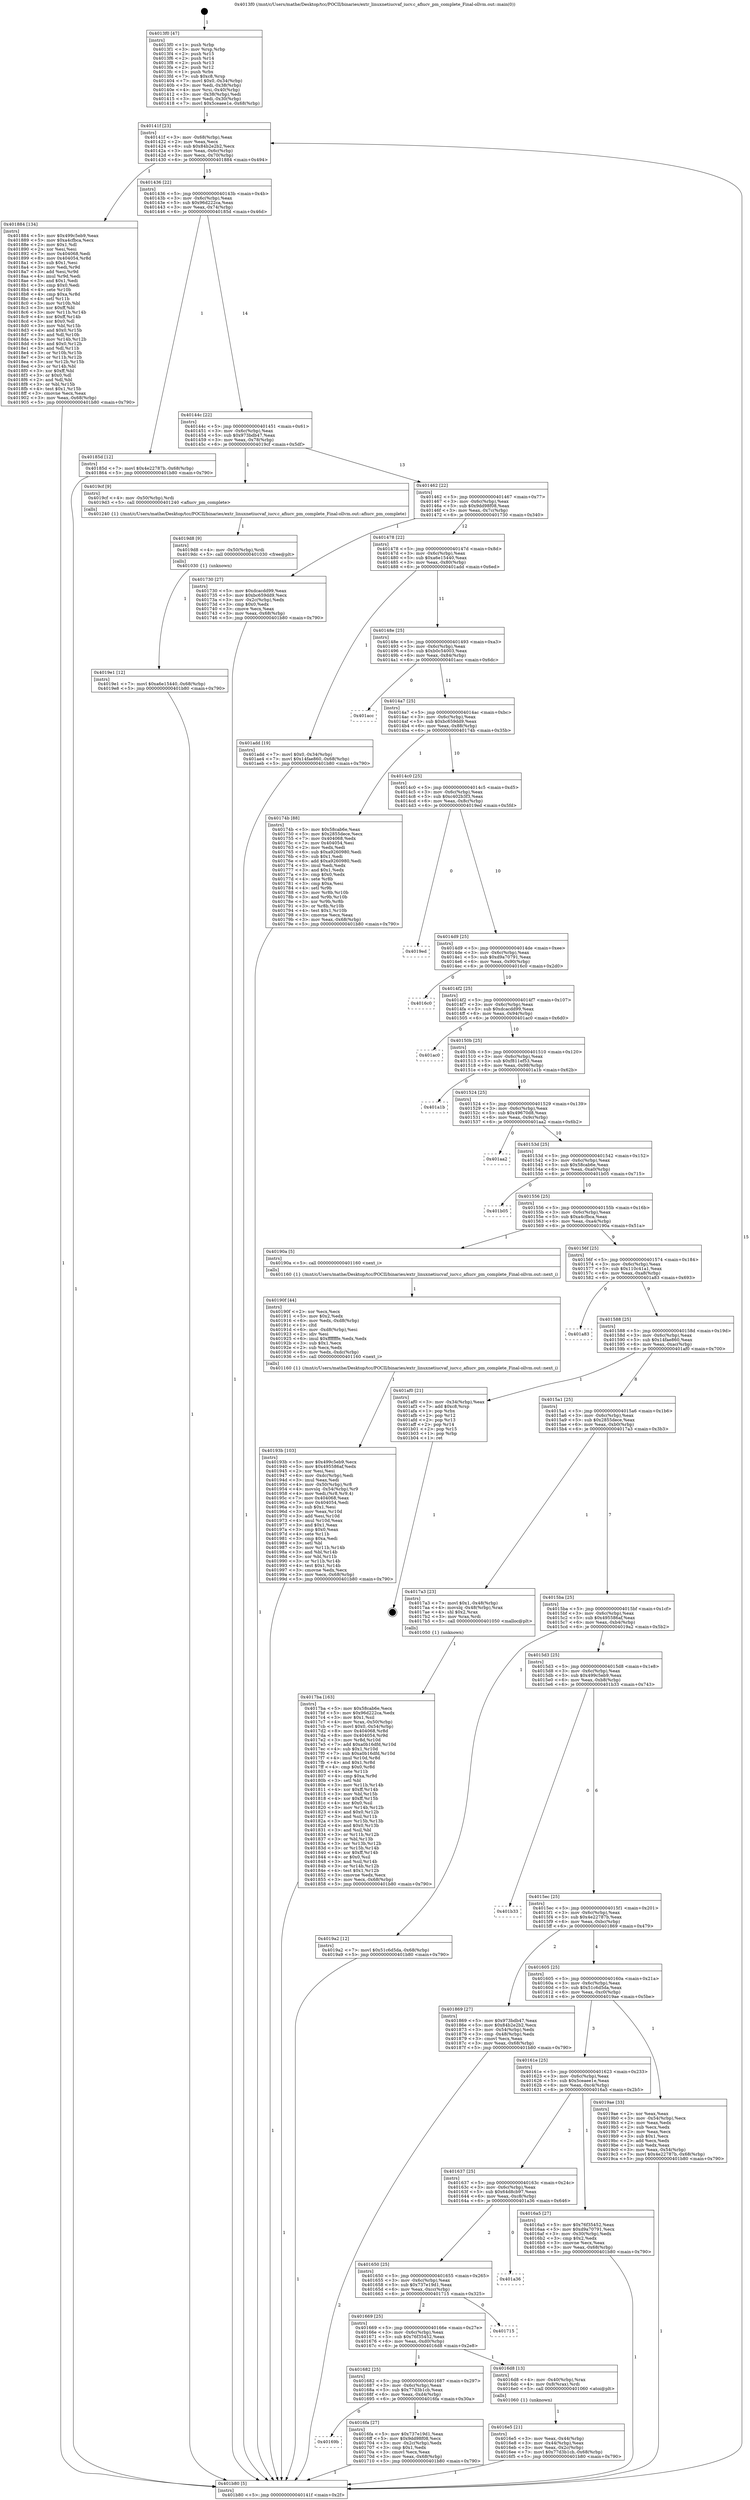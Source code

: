 digraph "0x4013f0" {
  label = "0x4013f0 (/mnt/c/Users/mathe/Desktop/tcc/POCII/binaries/extr_linuxnetiucvaf_iucv.c_afiucv_pm_complete_Final-ollvm.out::main(0))"
  labelloc = "t"
  node[shape=record]

  Entry [label="",width=0.3,height=0.3,shape=circle,fillcolor=black,style=filled]
  "0x40141f" [label="{
     0x40141f [23]\l
     | [instrs]\l
     &nbsp;&nbsp;0x40141f \<+3\>: mov -0x68(%rbp),%eax\l
     &nbsp;&nbsp;0x401422 \<+2\>: mov %eax,%ecx\l
     &nbsp;&nbsp;0x401424 \<+6\>: sub $0x84b2e2b2,%ecx\l
     &nbsp;&nbsp;0x40142a \<+3\>: mov %eax,-0x6c(%rbp)\l
     &nbsp;&nbsp;0x40142d \<+3\>: mov %ecx,-0x70(%rbp)\l
     &nbsp;&nbsp;0x401430 \<+6\>: je 0000000000401884 \<main+0x494\>\l
  }"]
  "0x401884" [label="{
     0x401884 [134]\l
     | [instrs]\l
     &nbsp;&nbsp;0x401884 \<+5\>: mov $0x499c5eb9,%eax\l
     &nbsp;&nbsp;0x401889 \<+5\>: mov $0xa4cfbca,%ecx\l
     &nbsp;&nbsp;0x40188e \<+2\>: mov $0x1,%dl\l
     &nbsp;&nbsp;0x401890 \<+2\>: xor %esi,%esi\l
     &nbsp;&nbsp;0x401892 \<+7\>: mov 0x404068,%edi\l
     &nbsp;&nbsp;0x401899 \<+8\>: mov 0x404054,%r8d\l
     &nbsp;&nbsp;0x4018a1 \<+3\>: sub $0x1,%esi\l
     &nbsp;&nbsp;0x4018a4 \<+3\>: mov %edi,%r9d\l
     &nbsp;&nbsp;0x4018a7 \<+3\>: add %esi,%r9d\l
     &nbsp;&nbsp;0x4018aa \<+4\>: imul %r9d,%edi\l
     &nbsp;&nbsp;0x4018ae \<+3\>: and $0x1,%edi\l
     &nbsp;&nbsp;0x4018b1 \<+3\>: cmp $0x0,%edi\l
     &nbsp;&nbsp;0x4018b4 \<+4\>: sete %r10b\l
     &nbsp;&nbsp;0x4018b8 \<+4\>: cmp $0xa,%r8d\l
     &nbsp;&nbsp;0x4018bc \<+4\>: setl %r11b\l
     &nbsp;&nbsp;0x4018c0 \<+3\>: mov %r10b,%bl\l
     &nbsp;&nbsp;0x4018c3 \<+3\>: xor $0xff,%bl\l
     &nbsp;&nbsp;0x4018c6 \<+3\>: mov %r11b,%r14b\l
     &nbsp;&nbsp;0x4018c9 \<+4\>: xor $0xff,%r14b\l
     &nbsp;&nbsp;0x4018cd \<+3\>: xor $0x0,%dl\l
     &nbsp;&nbsp;0x4018d0 \<+3\>: mov %bl,%r15b\l
     &nbsp;&nbsp;0x4018d3 \<+4\>: and $0x0,%r15b\l
     &nbsp;&nbsp;0x4018d7 \<+3\>: and %dl,%r10b\l
     &nbsp;&nbsp;0x4018da \<+3\>: mov %r14b,%r12b\l
     &nbsp;&nbsp;0x4018dd \<+4\>: and $0x0,%r12b\l
     &nbsp;&nbsp;0x4018e1 \<+3\>: and %dl,%r11b\l
     &nbsp;&nbsp;0x4018e4 \<+3\>: or %r10b,%r15b\l
     &nbsp;&nbsp;0x4018e7 \<+3\>: or %r11b,%r12b\l
     &nbsp;&nbsp;0x4018ea \<+3\>: xor %r12b,%r15b\l
     &nbsp;&nbsp;0x4018ed \<+3\>: or %r14b,%bl\l
     &nbsp;&nbsp;0x4018f0 \<+3\>: xor $0xff,%bl\l
     &nbsp;&nbsp;0x4018f3 \<+3\>: or $0x0,%dl\l
     &nbsp;&nbsp;0x4018f6 \<+2\>: and %dl,%bl\l
     &nbsp;&nbsp;0x4018f8 \<+3\>: or %bl,%r15b\l
     &nbsp;&nbsp;0x4018fb \<+4\>: test $0x1,%r15b\l
     &nbsp;&nbsp;0x4018ff \<+3\>: cmovne %ecx,%eax\l
     &nbsp;&nbsp;0x401902 \<+3\>: mov %eax,-0x68(%rbp)\l
     &nbsp;&nbsp;0x401905 \<+5\>: jmp 0000000000401b80 \<main+0x790\>\l
  }"]
  "0x401436" [label="{
     0x401436 [22]\l
     | [instrs]\l
     &nbsp;&nbsp;0x401436 \<+5\>: jmp 000000000040143b \<main+0x4b\>\l
     &nbsp;&nbsp;0x40143b \<+3\>: mov -0x6c(%rbp),%eax\l
     &nbsp;&nbsp;0x40143e \<+5\>: sub $0x96d222ca,%eax\l
     &nbsp;&nbsp;0x401443 \<+3\>: mov %eax,-0x74(%rbp)\l
     &nbsp;&nbsp;0x401446 \<+6\>: je 000000000040185d \<main+0x46d\>\l
  }"]
  Exit [label="",width=0.3,height=0.3,shape=circle,fillcolor=black,style=filled,peripheries=2]
  "0x40185d" [label="{
     0x40185d [12]\l
     | [instrs]\l
     &nbsp;&nbsp;0x40185d \<+7\>: movl $0x4e22787b,-0x68(%rbp)\l
     &nbsp;&nbsp;0x401864 \<+5\>: jmp 0000000000401b80 \<main+0x790\>\l
  }"]
  "0x40144c" [label="{
     0x40144c [22]\l
     | [instrs]\l
     &nbsp;&nbsp;0x40144c \<+5\>: jmp 0000000000401451 \<main+0x61\>\l
     &nbsp;&nbsp;0x401451 \<+3\>: mov -0x6c(%rbp),%eax\l
     &nbsp;&nbsp;0x401454 \<+5\>: sub $0x973bdb47,%eax\l
     &nbsp;&nbsp;0x401459 \<+3\>: mov %eax,-0x78(%rbp)\l
     &nbsp;&nbsp;0x40145c \<+6\>: je 00000000004019cf \<main+0x5df\>\l
  }"]
  "0x4019e1" [label="{
     0x4019e1 [12]\l
     | [instrs]\l
     &nbsp;&nbsp;0x4019e1 \<+7\>: movl $0xa6e15440,-0x68(%rbp)\l
     &nbsp;&nbsp;0x4019e8 \<+5\>: jmp 0000000000401b80 \<main+0x790\>\l
  }"]
  "0x4019cf" [label="{
     0x4019cf [9]\l
     | [instrs]\l
     &nbsp;&nbsp;0x4019cf \<+4\>: mov -0x50(%rbp),%rdi\l
     &nbsp;&nbsp;0x4019d3 \<+5\>: call 0000000000401240 \<afiucv_pm_complete\>\l
     | [calls]\l
     &nbsp;&nbsp;0x401240 \{1\} (/mnt/c/Users/mathe/Desktop/tcc/POCII/binaries/extr_linuxnetiucvaf_iucv.c_afiucv_pm_complete_Final-ollvm.out::afiucv_pm_complete)\l
  }"]
  "0x401462" [label="{
     0x401462 [22]\l
     | [instrs]\l
     &nbsp;&nbsp;0x401462 \<+5\>: jmp 0000000000401467 \<main+0x77\>\l
     &nbsp;&nbsp;0x401467 \<+3\>: mov -0x6c(%rbp),%eax\l
     &nbsp;&nbsp;0x40146a \<+5\>: sub $0x9dd98f08,%eax\l
     &nbsp;&nbsp;0x40146f \<+3\>: mov %eax,-0x7c(%rbp)\l
     &nbsp;&nbsp;0x401472 \<+6\>: je 0000000000401730 \<main+0x340\>\l
  }"]
  "0x4019d8" [label="{
     0x4019d8 [9]\l
     | [instrs]\l
     &nbsp;&nbsp;0x4019d8 \<+4\>: mov -0x50(%rbp),%rdi\l
     &nbsp;&nbsp;0x4019dc \<+5\>: call 0000000000401030 \<free@plt\>\l
     | [calls]\l
     &nbsp;&nbsp;0x401030 \{1\} (unknown)\l
  }"]
  "0x401730" [label="{
     0x401730 [27]\l
     | [instrs]\l
     &nbsp;&nbsp;0x401730 \<+5\>: mov $0xdcacdd99,%eax\l
     &nbsp;&nbsp;0x401735 \<+5\>: mov $0xbc659dd9,%ecx\l
     &nbsp;&nbsp;0x40173a \<+3\>: mov -0x2c(%rbp),%edx\l
     &nbsp;&nbsp;0x40173d \<+3\>: cmp $0x0,%edx\l
     &nbsp;&nbsp;0x401740 \<+3\>: cmove %ecx,%eax\l
     &nbsp;&nbsp;0x401743 \<+3\>: mov %eax,-0x68(%rbp)\l
     &nbsp;&nbsp;0x401746 \<+5\>: jmp 0000000000401b80 \<main+0x790\>\l
  }"]
  "0x401478" [label="{
     0x401478 [22]\l
     | [instrs]\l
     &nbsp;&nbsp;0x401478 \<+5\>: jmp 000000000040147d \<main+0x8d\>\l
     &nbsp;&nbsp;0x40147d \<+3\>: mov -0x6c(%rbp),%eax\l
     &nbsp;&nbsp;0x401480 \<+5\>: sub $0xa6e15440,%eax\l
     &nbsp;&nbsp;0x401485 \<+3\>: mov %eax,-0x80(%rbp)\l
     &nbsp;&nbsp;0x401488 \<+6\>: je 0000000000401add \<main+0x6ed\>\l
  }"]
  "0x40193b" [label="{
     0x40193b [103]\l
     | [instrs]\l
     &nbsp;&nbsp;0x40193b \<+5\>: mov $0x499c5eb9,%ecx\l
     &nbsp;&nbsp;0x401940 \<+5\>: mov $0x495586af,%edx\l
     &nbsp;&nbsp;0x401945 \<+2\>: xor %esi,%esi\l
     &nbsp;&nbsp;0x401947 \<+6\>: mov -0xdc(%rbp),%edi\l
     &nbsp;&nbsp;0x40194d \<+3\>: imul %eax,%edi\l
     &nbsp;&nbsp;0x401950 \<+4\>: mov -0x50(%rbp),%r8\l
     &nbsp;&nbsp;0x401954 \<+4\>: movslq -0x54(%rbp),%r9\l
     &nbsp;&nbsp;0x401958 \<+4\>: mov %edi,(%r8,%r9,4)\l
     &nbsp;&nbsp;0x40195c \<+7\>: mov 0x404068,%eax\l
     &nbsp;&nbsp;0x401963 \<+7\>: mov 0x404054,%edi\l
     &nbsp;&nbsp;0x40196a \<+3\>: sub $0x1,%esi\l
     &nbsp;&nbsp;0x40196d \<+3\>: mov %eax,%r10d\l
     &nbsp;&nbsp;0x401970 \<+3\>: add %esi,%r10d\l
     &nbsp;&nbsp;0x401973 \<+4\>: imul %r10d,%eax\l
     &nbsp;&nbsp;0x401977 \<+3\>: and $0x1,%eax\l
     &nbsp;&nbsp;0x40197a \<+3\>: cmp $0x0,%eax\l
     &nbsp;&nbsp;0x40197d \<+4\>: sete %r11b\l
     &nbsp;&nbsp;0x401981 \<+3\>: cmp $0xa,%edi\l
     &nbsp;&nbsp;0x401984 \<+3\>: setl %bl\l
     &nbsp;&nbsp;0x401987 \<+3\>: mov %r11b,%r14b\l
     &nbsp;&nbsp;0x40198a \<+3\>: and %bl,%r14b\l
     &nbsp;&nbsp;0x40198d \<+3\>: xor %bl,%r11b\l
     &nbsp;&nbsp;0x401990 \<+3\>: or %r11b,%r14b\l
     &nbsp;&nbsp;0x401993 \<+4\>: test $0x1,%r14b\l
     &nbsp;&nbsp;0x401997 \<+3\>: cmovne %edx,%ecx\l
     &nbsp;&nbsp;0x40199a \<+3\>: mov %ecx,-0x68(%rbp)\l
     &nbsp;&nbsp;0x40199d \<+5\>: jmp 0000000000401b80 \<main+0x790\>\l
  }"]
  "0x401add" [label="{
     0x401add [19]\l
     | [instrs]\l
     &nbsp;&nbsp;0x401add \<+7\>: movl $0x0,-0x34(%rbp)\l
     &nbsp;&nbsp;0x401ae4 \<+7\>: movl $0x14fae860,-0x68(%rbp)\l
     &nbsp;&nbsp;0x401aeb \<+5\>: jmp 0000000000401b80 \<main+0x790\>\l
  }"]
  "0x40148e" [label="{
     0x40148e [25]\l
     | [instrs]\l
     &nbsp;&nbsp;0x40148e \<+5\>: jmp 0000000000401493 \<main+0xa3\>\l
     &nbsp;&nbsp;0x401493 \<+3\>: mov -0x6c(%rbp),%eax\l
     &nbsp;&nbsp;0x401496 \<+5\>: sub $0xb0c54003,%eax\l
     &nbsp;&nbsp;0x40149b \<+6\>: mov %eax,-0x84(%rbp)\l
     &nbsp;&nbsp;0x4014a1 \<+6\>: je 0000000000401acc \<main+0x6dc\>\l
  }"]
  "0x40190f" [label="{
     0x40190f [44]\l
     | [instrs]\l
     &nbsp;&nbsp;0x40190f \<+2\>: xor %ecx,%ecx\l
     &nbsp;&nbsp;0x401911 \<+5\>: mov $0x2,%edx\l
     &nbsp;&nbsp;0x401916 \<+6\>: mov %edx,-0xd8(%rbp)\l
     &nbsp;&nbsp;0x40191c \<+1\>: cltd\l
     &nbsp;&nbsp;0x40191d \<+6\>: mov -0xd8(%rbp),%esi\l
     &nbsp;&nbsp;0x401923 \<+2\>: idiv %esi\l
     &nbsp;&nbsp;0x401925 \<+6\>: imul $0xfffffffe,%edx,%edx\l
     &nbsp;&nbsp;0x40192b \<+3\>: sub $0x1,%ecx\l
     &nbsp;&nbsp;0x40192e \<+2\>: sub %ecx,%edx\l
     &nbsp;&nbsp;0x401930 \<+6\>: mov %edx,-0xdc(%rbp)\l
     &nbsp;&nbsp;0x401936 \<+5\>: call 0000000000401160 \<next_i\>\l
     | [calls]\l
     &nbsp;&nbsp;0x401160 \{1\} (/mnt/c/Users/mathe/Desktop/tcc/POCII/binaries/extr_linuxnetiucvaf_iucv.c_afiucv_pm_complete_Final-ollvm.out::next_i)\l
  }"]
  "0x401acc" [label="{
     0x401acc\l
  }", style=dashed]
  "0x4014a7" [label="{
     0x4014a7 [25]\l
     | [instrs]\l
     &nbsp;&nbsp;0x4014a7 \<+5\>: jmp 00000000004014ac \<main+0xbc\>\l
     &nbsp;&nbsp;0x4014ac \<+3\>: mov -0x6c(%rbp),%eax\l
     &nbsp;&nbsp;0x4014af \<+5\>: sub $0xbc659dd9,%eax\l
     &nbsp;&nbsp;0x4014b4 \<+6\>: mov %eax,-0x88(%rbp)\l
     &nbsp;&nbsp;0x4014ba \<+6\>: je 000000000040174b \<main+0x35b\>\l
  }"]
  "0x4017ba" [label="{
     0x4017ba [163]\l
     | [instrs]\l
     &nbsp;&nbsp;0x4017ba \<+5\>: mov $0x58cab6e,%ecx\l
     &nbsp;&nbsp;0x4017bf \<+5\>: mov $0x96d222ca,%edx\l
     &nbsp;&nbsp;0x4017c4 \<+3\>: mov $0x1,%sil\l
     &nbsp;&nbsp;0x4017c7 \<+4\>: mov %rax,-0x50(%rbp)\l
     &nbsp;&nbsp;0x4017cb \<+7\>: movl $0x0,-0x54(%rbp)\l
     &nbsp;&nbsp;0x4017d2 \<+8\>: mov 0x404068,%r8d\l
     &nbsp;&nbsp;0x4017da \<+8\>: mov 0x404054,%r9d\l
     &nbsp;&nbsp;0x4017e2 \<+3\>: mov %r8d,%r10d\l
     &nbsp;&nbsp;0x4017e5 \<+7\>: add $0xa0b16dfd,%r10d\l
     &nbsp;&nbsp;0x4017ec \<+4\>: sub $0x1,%r10d\l
     &nbsp;&nbsp;0x4017f0 \<+7\>: sub $0xa0b16dfd,%r10d\l
     &nbsp;&nbsp;0x4017f7 \<+4\>: imul %r10d,%r8d\l
     &nbsp;&nbsp;0x4017fb \<+4\>: and $0x1,%r8d\l
     &nbsp;&nbsp;0x4017ff \<+4\>: cmp $0x0,%r8d\l
     &nbsp;&nbsp;0x401803 \<+4\>: sete %r11b\l
     &nbsp;&nbsp;0x401807 \<+4\>: cmp $0xa,%r9d\l
     &nbsp;&nbsp;0x40180b \<+3\>: setl %bl\l
     &nbsp;&nbsp;0x40180e \<+3\>: mov %r11b,%r14b\l
     &nbsp;&nbsp;0x401811 \<+4\>: xor $0xff,%r14b\l
     &nbsp;&nbsp;0x401815 \<+3\>: mov %bl,%r15b\l
     &nbsp;&nbsp;0x401818 \<+4\>: xor $0xff,%r15b\l
     &nbsp;&nbsp;0x40181c \<+4\>: xor $0x0,%sil\l
     &nbsp;&nbsp;0x401820 \<+3\>: mov %r14b,%r12b\l
     &nbsp;&nbsp;0x401823 \<+4\>: and $0x0,%r12b\l
     &nbsp;&nbsp;0x401827 \<+3\>: and %sil,%r11b\l
     &nbsp;&nbsp;0x40182a \<+3\>: mov %r15b,%r13b\l
     &nbsp;&nbsp;0x40182d \<+4\>: and $0x0,%r13b\l
     &nbsp;&nbsp;0x401831 \<+3\>: and %sil,%bl\l
     &nbsp;&nbsp;0x401834 \<+3\>: or %r11b,%r12b\l
     &nbsp;&nbsp;0x401837 \<+3\>: or %bl,%r13b\l
     &nbsp;&nbsp;0x40183a \<+3\>: xor %r13b,%r12b\l
     &nbsp;&nbsp;0x40183d \<+3\>: or %r15b,%r14b\l
     &nbsp;&nbsp;0x401840 \<+4\>: xor $0xff,%r14b\l
     &nbsp;&nbsp;0x401844 \<+4\>: or $0x0,%sil\l
     &nbsp;&nbsp;0x401848 \<+3\>: and %sil,%r14b\l
     &nbsp;&nbsp;0x40184b \<+3\>: or %r14b,%r12b\l
     &nbsp;&nbsp;0x40184e \<+4\>: test $0x1,%r12b\l
     &nbsp;&nbsp;0x401852 \<+3\>: cmovne %edx,%ecx\l
     &nbsp;&nbsp;0x401855 \<+3\>: mov %ecx,-0x68(%rbp)\l
     &nbsp;&nbsp;0x401858 \<+5\>: jmp 0000000000401b80 \<main+0x790\>\l
  }"]
  "0x40174b" [label="{
     0x40174b [88]\l
     | [instrs]\l
     &nbsp;&nbsp;0x40174b \<+5\>: mov $0x58cab6e,%eax\l
     &nbsp;&nbsp;0x401750 \<+5\>: mov $0x2855dece,%ecx\l
     &nbsp;&nbsp;0x401755 \<+7\>: mov 0x404068,%edx\l
     &nbsp;&nbsp;0x40175c \<+7\>: mov 0x404054,%esi\l
     &nbsp;&nbsp;0x401763 \<+2\>: mov %edx,%edi\l
     &nbsp;&nbsp;0x401765 \<+6\>: sub $0xa9260980,%edi\l
     &nbsp;&nbsp;0x40176b \<+3\>: sub $0x1,%edi\l
     &nbsp;&nbsp;0x40176e \<+6\>: add $0xa9260980,%edi\l
     &nbsp;&nbsp;0x401774 \<+3\>: imul %edi,%edx\l
     &nbsp;&nbsp;0x401777 \<+3\>: and $0x1,%edx\l
     &nbsp;&nbsp;0x40177a \<+3\>: cmp $0x0,%edx\l
     &nbsp;&nbsp;0x40177d \<+4\>: sete %r8b\l
     &nbsp;&nbsp;0x401781 \<+3\>: cmp $0xa,%esi\l
     &nbsp;&nbsp;0x401784 \<+4\>: setl %r9b\l
     &nbsp;&nbsp;0x401788 \<+3\>: mov %r8b,%r10b\l
     &nbsp;&nbsp;0x40178b \<+3\>: and %r9b,%r10b\l
     &nbsp;&nbsp;0x40178e \<+3\>: xor %r9b,%r8b\l
     &nbsp;&nbsp;0x401791 \<+3\>: or %r8b,%r10b\l
     &nbsp;&nbsp;0x401794 \<+4\>: test $0x1,%r10b\l
     &nbsp;&nbsp;0x401798 \<+3\>: cmovne %ecx,%eax\l
     &nbsp;&nbsp;0x40179b \<+3\>: mov %eax,-0x68(%rbp)\l
     &nbsp;&nbsp;0x40179e \<+5\>: jmp 0000000000401b80 \<main+0x790\>\l
  }"]
  "0x4014c0" [label="{
     0x4014c0 [25]\l
     | [instrs]\l
     &nbsp;&nbsp;0x4014c0 \<+5\>: jmp 00000000004014c5 \<main+0xd5\>\l
     &nbsp;&nbsp;0x4014c5 \<+3\>: mov -0x6c(%rbp),%eax\l
     &nbsp;&nbsp;0x4014c8 \<+5\>: sub $0xc402b3f3,%eax\l
     &nbsp;&nbsp;0x4014cd \<+6\>: mov %eax,-0x8c(%rbp)\l
     &nbsp;&nbsp;0x4014d3 \<+6\>: je 00000000004019ed \<main+0x5fd\>\l
  }"]
  "0x40169b" [label="{
     0x40169b\l
  }", style=dashed]
  "0x4019ed" [label="{
     0x4019ed\l
  }", style=dashed]
  "0x4014d9" [label="{
     0x4014d9 [25]\l
     | [instrs]\l
     &nbsp;&nbsp;0x4014d9 \<+5\>: jmp 00000000004014de \<main+0xee\>\l
     &nbsp;&nbsp;0x4014de \<+3\>: mov -0x6c(%rbp),%eax\l
     &nbsp;&nbsp;0x4014e1 \<+5\>: sub $0xd9a70791,%eax\l
     &nbsp;&nbsp;0x4014e6 \<+6\>: mov %eax,-0x90(%rbp)\l
     &nbsp;&nbsp;0x4014ec \<+6\>: je 00000000004016c0 \<main+0x2d0\>\l
  }"]
  "0x4016fa" [label="{
     0x4016fa [27]\l
     | [instrs]\l
     &nbsp;&nbsp;0x4016fa \<+5\>: mov $0x737e19d1,%eax\l
     &nbsp;&nbsp;0x4016ff \<+5\>: mov $0x9dd98f08,%ecx\l
     &nbsp;&nbsp;0x401704 \<+3\>: mov -0x2c(%rbp),%edx\l
     &nbsp;&nbsp;0x401707 \<+3\>: cmp $0x1,%edx\l
     &nbsp;&nbsp;0x40170a \<+3\>: cmovl %ecx,%eax\l
     &nbsp;&nbsp;0x40170d \<+3\>: mov %eax,-0x68(%rbp)\l
     &nbsp;&nbsp;0x401710 \<+5\>: jmp 0000000000401b80 \<main+0x790\>\l
  }"]
  "0x4016c0" [label="{
     0x4016c0\l
  }", style=dashed]
  "0x4014f2" [label="{
     0x4014f2 [25]\l
     | [instrs]\l
     &nbsp;&nbsp;0x4014f2 \<+5\>: jmp 00000000004014f7 \<main+0x107\>\l
     &nbsp;&nbsp;0x4014f7 \<+3\>: mov -0x6c(%rbp),%eax\l
     &nbsp;&nbsp;0x4014fa \<+5\>: sub $0xdcacdd99,%eax\l
     &nbsp;&nbsp;0x4014ff \<+6\>: mov %eax,-0x94(%rbp)\l
     &nbsp;&nbsp;0x401505 \<+6\>: je 0000000000401ac0 \<main+0x6d0\>\l
  }"]
  "0x4016e5" [label="{
     0x4016e5 [21]\l
     | [instrs]\l
     &nbsp;&nbsp;0x4016e5 \<+3\>: mov %eax,-0x44(%rbp)\l
     &nbsp;&nbsp;0x4016e8 \<+3\>: mov -0x44(%rbp),%eax\l
     &nbsp;&nbsp;0x4016eb \<+3\>: mov %eax,-0x2c(%rbp)\l
     &nbsp;&nbsp;0x4016ee \<+7\>: movl $0x77d3b1cb,-0x68(%rbp)\l
     &nbsp;&nbsp;0x4016f5 \<+5\>: jmp 0000000000401b80 \<main+0x790\>\l
  }"]
  "0x401ac0" [label="{
     0x401ac0\l
  }", style=dashed]
  "0x40150b" [label="{
     0x40150b [25]\l
     | [instrs]\l
     &nbsp;&nbsp;0x40150b \<+5\>: jmp 0000000000401510 \<main+0x120\>\l
     &nbsp;&nbsp;0x401510 \<+3\>: mov -0x6c(%rbp),%eax\l
     &nbsp;&nbsp;0x401513 \<+5\>: sub $0xf811ef53,%eax\l
     &nbsp;&nbsp;0x401518 \<+6\>: mov %eax,-0x98(%rbp)\l
     &nbsp;&nbsp;0x40151e \<+6\>: je 0000000000401a1b \<main+0x62b\>\l
  }"]
  "0x401682" [label="{
     0x401682 [25]\l
     | [instrs]\l
     &nbsp;&nbsp;0x401682 \<+5\>: jmp 0000000000401687 \<main+0x297\>\l
     &nbsp;&nbsp;0x401687 \<+3\>: mov -0x6c(%rbp),%eax\l
     &nbsp;&nbsp;0x40168a \<+5\>: sub $0x77d3b1cb,%eax\l
     &nbsp;&nbsp;0x40168f \<+6\>: mov %eax,-0xd4(%rbp)\l
     &nbsp;&nbsp;0x401695 \<+6\>: je 00000000004016fa \<main+0x30a\>\l
  }"]
  "0x401a1b" [label="{
     0x401a1b\l
  }", style=dashed]
  "0x401524" [label="{
     0x401524 [25]\l
     | [instrs]\l
     &nbsp;&nbsp;0x401524 \<+5\>: jmp 0000000000401529 \<main+0x139\>\l
     &nbsp;&nbsp;0x401529 \<+3\>: mov -0x6c(%rbp),%eax\l
     &nbsp;&nbsp;0x40152c \<+5\>: sub $0x49670d8,%eax\l
     &nbsp;&nbsp;0x401531 \<+6\>: mov %eax,-0x9c(%rbp)\l
     &nbsp;&nbsp;0x401537 \<+6\>: je 0000000000401aa2 \<main+0x6b2\>\l
  }"]
  "0x4016d8" [label="{
     0x4016d8 [13]\l
     | [instrs]\l
     &nbsp;&nbsp;0x4016d8 \<+4\>: mov -0x40(%rbp),%rax\l
     &nbsp;&nbsp;0x4016dc \<+4\>: mov 0x8(%rax),%rdi\l
     &nbsp;&nbsp;0x4016e0 \<+5\>: call 0000000000401060 \<atoi@plt\>\l
     | [calls]\l
     &nbsp;&nbsp;0x401060 \{1\} (unknown)\l
  }"]
  "0x401aa2" [label="{
     0x401aa2\l
  }", style=dashed]
  "0x40153d" [label="{
     0x40153d [25]\l
     | [instrs]\l
     &nbsp;&nbsp;0x40153d \<+5\>: jmp 0000000000401542 \<main+0x152\>\l
     &nbsp;&nbsp;0x401542 \<+3\>: mov -0x6c(%rbp),%eax\l
     &nbsp;&nbsp;0x401545 \<+5\>: sub $0x58cab6e,%eax\l
     &nbsp;&nbsp;0x40154a \<+6\>: mov %eax,-0xa0(%rbp)\l
     &nbsp;&nbsp;0x401550 \<+6\>: je 0000000000401b05 \<main+0x715\>\l
  }"]
  "0x401669" [label="{
     0x401669 [25]\l
     | [instrs]\l
     &nbsp;&nbsp;0x401669 \<+5\>: jmp 000000000040166e \<main+0x27e\>\l
     &nbsp;&nbsp;0x40166e \<+3\>: mov -0x6c(%rbp),%eax\l
     &nbsp;&nbsp;0x401671 \<+5\>: sub $0x76f35452,%eax\l
     &nbsp;&nbsp;0x401676 \<+6\>: mov %eax,-0xd0(%rbp)\l
     &nbsp;&nbsp;0x40167c \<+6\>: je 00000000004016d8 \<main+0x2e8\>\l
  }"]
  "0x401b05" [label="{
     0x401b05\l
  }", style=dashed]
  "0x401556" [label="{
     0x401556 [25]\l
     | [instrs]\l
     &nbsp;&nbsp;0x401556 \<+5\>: jmp 000000000040155b \<main+0x16b\>\l
     &nbsp;&nbsp;0x40155b \<+3\>: mov -0x6c(%rbp),%eax\l
     &nbsp;&nbsp;0x40155e \<+5\>: sub $0xa4cfbca,%eax\l
     &nbsp;&nbsp;0x401563 \<+6\>: mov %eax,-0xa4(%rbp)\l
     &nbsp;&nbsp;0x401569 \<+6\>: je 000000000040190a \<main+0x51a\>\l
  }"]
  "0x401715" [label="{
     0x401715\l
  }", style=dashed]
  "0x40190a" [label="{
     0x40190a [5]\l
     | [instrs]\l
     &nbsp;&nbsp;0x40190a \<+5\>: call 0000000000401160 \<next_i\>\l
     | [calls]\l
     &nbsp;&nbsp;0x401160 \{1\} (/mnt/c/Users/mathe/Desktop/tcc/POCII/binaries/extr_linuxnetiucvaf_iucv.c_afiucv_pm_complete_Final-ollvm.out::next_i)\l
  }"]
  "0x40156f" [label="{
     0x40156f [25]\l
     | [instrs]\l
     &nbsp;&nbsp;0x40156f \<+5\>: jmp 0000000000401574 \<main+0x184\>\l
     &nbsp;&nbsp;0x401574 \<+3\>: mov -0x6c(%rbp),%eax\l
     &nbsp;&nbsp;0x401577 \<+5\>: sub $0x110c41a1,%eax\l
     &nbsp;&nbsp;0x40157c \<+6\>: mov %eax,-0xa8(%rbp)\l
     &nbsp;&nbsp;0x401582 \<+6\>: je 0000000000401a83 \<main+0x693\>\l
  }"]
  "0x401650" [label="{
     0x401650 [25]\l
     | [instrs]\l
     &nbsp;&nbsp;0x401650 \<+5\>: jmp 0000000000401655 \<main+0x265\>\l
     &nbsp;&nbsp;0x401655 \<+3\>: mov -0x6c(%rbp),%eax\l
     &nbsp;&nbsp;0x401658 \<+5\>: sub $0x737e19d1,%eax\l
     &nbsp;&nbsp;0x40165d \<+6\>: mov %eax,-0xcc(%rbp)\l
     &nbsp;&nbsp;0x401663 \<+6\>: je 0000000000401715 \<main+0x325\>\l
  }"]
  "0x401a83" [label="{
     0x401a83\l
  }", style=dashed]
  "0x401588" [label="{
     0x401588 [25]\l
     | [instrs]\l
     &nbsp;&nbsp;0x401588 \<+5\>: jmp 000000000040158d \<main+0x19d\>\l
     &nbsp;&nbsp;0x40158d \<+3\>: mov -0x6c(%rbp),%eax\l
     &nbsp;&nbsp;0x401590 \<+5\>: sub $0x14fae860,%eax\l
     &nbsp;&nbsp;0x401595 \<+6\>: mov %eax,-0xac(%rbp)\l
     &nbsp;&nbsp;0x40159b \<+6\>: je 0000000000401af0 \<main+0x700\>\l
  }"]
  "0x401a36" [label="{
     0x401a36\l
  }", style=dashed]
  "0x401af0" [label="{
     0x401af0 [21]\l
     | [instrs]\l
     &nbsp;&nbsp;0x401af0 \<+3\>: mov -0x34(%rbp),%eax\l
     &nbsp;&nbsp;0x401af3 \<+7\>: add $0xc8,%rsp\l
     &nbsp;&nbsp;0x401afa \<+1\>: pop %rbx\l
     &nbsp;&nbsp;0x401afb \<+2\>: pop %r12\l
     &nbsp;&nbsp;0x401afd \<+2\>: pop %r13\l
     &nbsp;&nbsp;0x401aff \<+2\>: pop %r14\l
     &nbsp;&nbsp;0x401b01 \<+2\>: pop %r15\l
     &nbsp;&nbsp;0x401b03 \<+1\>: pop %rbp\l
     &nbsp;&nbsp;0x401b04 \<+1\>: ret\l
  }"]
  "0x4015a1" [label="{
     0x4015a1 [25]\l
     | [instrs]\l
     &nbsp;&nbsp;0x4015a1 \<+5\>: jmp 00000000004015a6 \<main+0x1b6\>\l
     &nbsp;&nbsp;0x4015a6 \<+3\>: mov -0x6c(%rbp),%eax\l
     &nbsp;&nbsp;0x4015a9 \<+5\>: sub $0x2855dece,%eax\l
     &nbsp;&nbsp;0x4015ae \<+6\>: mov %eax,-0xb0(%rbp)\l
     &nbsp;&nbsp;0x4015b4 \<+6\>: je 00000000004017a3 \<main+0x3b3\>\l
  }"]
  "0x4013f0" [label="{
     0x4013f0 [47]\l
     | [instrs]\l
     &nbsp;&nbsp;0x4013f0 \<+1\>: push %rbp\l
     &nbsp;&nbsp;0x4013f1 \<+3\>: mov %rsp,%rbp\l
     &nbsp;&nbsp;0x4013f4 \<+2\>: push %r15\l
     &nbsp;&nbsp;0x4013f6 \<+2\>: push %r14\l
     &nbsp;&nbsp;0x4013f8 \<+2\>: push %r13\l
     &nbsp;&nbsp;0x4013fa \<+2\>: push %r12\l
     &nbsp;&nbsp;0x4013fc \<+1\>: push %rbx\l
     &nbsp;&nbsp;0x4013fd \<+7\>: sub $0xc8,%rsp\l
     &nbsp;&nbsp;0x401404 \<+7\>: movl $0x0,-0x34(%rbp)\l
     &nbsp;&nbsp;0x40140b \<+3\>: mov %edi,-0x38(%rbp)\l
     &nbsp;&nbsp;0x40140e \<+4\>: mov %rsi,-0x40(%rbp)\l
     &nbsp;&nbsp;0x401412 \<+3\>: mov -0x38(%rbp),%edi\l
     &nbsp;&nbsp;0x401415 \<+3\>: mov %edi,-0x30(%rbp)\l
     &nbsp;&nbsp;0x401418 \<+7\>: movl $0x5ceaee1e,-0x68(%rbp)\l
  }"]
  "0x4017a3" [label="{
     0x4017a3 [23]\l
     | [instrs]\l
     &nbsp;&nbsp;0x4017a3 \<+7\>: movl $0x1,-0x48(%rbp)\l
     &nbsp;&nbsp;0x4017aa \<+4\>: movslq -0x48(%rbp),%rax\l
     &nbsp;&nbsp;0x4017ae \<+4\>: shl $0x2,%rax\l
     &nbsp;&nbsp;0x4017b2 \<+3\>: mov %rax,%rdi\l
     &nbsp;&nbsp;0x4017b5 \<+5\>: call 0000000000401050 \<malloc@plt\>\l
     | [calls]\l
     &nbsp;&nbsp;0x401050 \{1\} (unknown)\l
  }"]
  "0x4015ba" [label="{
     0x4015ba [25]\l
     | [instrs]\l
     &nbsp;&nbsp;0x4015ba \<+5\>: jmp 00000000004015bf \<main+0x1cf\>\l
     &nbsp;&nbsp;0x4015bf \<+3\>: mov -0x6c(%rbp),%eax\l
     &nbsp;&nbsp;0x4015c2 \<+5\>: sub $0x495586af,%eax\l
     &nbsp;&nbsp;0x4015c7 \<+6\>: mov %eax,-0xb4(%rbp)\l
     &nbsp;&nbsp;0x4015cd \<+6\>: je 00000000004019a2 \<main+0x5b2\>\l
  }"]
  "0x401b80" [label="{
     0x401b80 [5]\l
     | [instrs]\l
     &nbsp;&nbsp;0x401b80 \<+5\>: jmp 000000000040141f \<main+0x2f\>\l
  }"]
  "0x4019a2" [label="{
     0x4019a2 [12]\l
     | [instrs]\l
     &nbsp;&nbsp;0x4019a2 \<+7\>: movl $0x51c6d5da,-0x68(%rbp)\l
     &nbsp;&nbsp;0x4019a9 \<+5\>: jmp 0000000000401b80 \<main+0x790\>\l
  }"]
  "0x4015d3" [label="{
     0x4015d3 [25]\l
     | [instrs]\l
     &nbsp;&nbsp;0x4015d3 \<+5\>: jmp 00000000004015d8 \<main+0x1e8\>\l
     &nbsp;&nbsp;0x4015d8 \<+3\>: mov -0x6c(%rbp),%eax\l
     &nbsp;&nbsp;0x4015db \<+5\>: sub $0x499c5eb9,%eax\l
     &nbsp;&nbsp;0x4015e0 \<+6\>: mov %eax,-0xb8(%rbp)\l
     &nbsp;&nbsp;0x4015e6 \<+6\>: je 0000000000401b33 \<main+0x743\>\l
  }"]
  "0x401637" [label="{
     0x401637 [25]\l
     | [instrs]\l
     &nbsp;&nbsp;0x401637 \<+5\>: jmp 000000000040163c \<main+0x24c\>\l
     &nbsp;&nbsp;0x40163c \<+3\>: mov -0x6c(%rbp),%eax\l
     &nbsp;&nbsp;0x40163f \<+5\>: sub $0x64d8cb97,%eax\l
     &nbsp;&nbsp;0x401644 \<+6\>: mov %eax,-0xc8(%rbp)\l
     &nbsp;&nbsp;0x40164a \<+6\>: je 0000000000401a36 \<main+0x646\>\l
  }"]
  "0x401b33" [label="{
     0x401b33\l
  }", style=dashed]
  "0x4015ec" [label="{
     0x4015ec [25]\l
     | [instrs]\l
     &nbsp;&nbsp;0x4015ec \<+5\>: jmp 00000000004015f1 \<main+0x201\>\l
     &nbsp;&nbsp;0x4015f1 \<+3\>: mov -0x6c(%rbp),%eax\l
     &nbsp;&nbsp;0x4015f4 \<+5\>: sub $0x4e22787b,%eax\l
     &nbsp;&nbsp;0x4015f9 \<+6\>: mov %eax,-0xbc(%rbp)\l
     &nbsp;&nbsp;0x4015ff \<+6\>: je 0000000000401869 \<main+0x479\>\l
  }"]
  "0x4016a5" [label="{
     0x4016a5 [27]\l
     | [instrs]\l
     &nbsp;&nbsp;0x4016a5 \<+5\>: mov $0x76f35452,%eax\l
     &nbsp;&nbsp;0x4016aa \<+5\>: mov $0xd9a70791,%ecx\l
     &nbsp;&nbsp;0x4016af \<+3\>: mov -0x30(%rbp),%edx\l
     &nbsp;&nbsp;0x4016b2 \<+3\>: cmp $0x2,%edx\l
     &nbsp;&nbsp;0x4016b5 \<+3\>: cmovne %ecx,%eax\l
     &nbsp;&nbsp;0x4016b8 \<+3\>: mov %eax,-0x68(%rbp)\l
     &nbsp;&nbsp;0x4016bb \<+5\>: jmp 0000000000401b80 \<main+0x790\>\l
  }"]
  "0x401869" [label="{
     0x401869 [27]\l
     | [instrs]\l
     &nbsp;&nbsp;0x401869 \<+5\>: mov $0x973bdb47,%eax\l
     &nbsp;&nbsp;0x40186e \<+5\>: mov $0x84b2e2b2,%ecx\l
     &nbsp;&nbsp;0x401873 \<+3\>: mov -0x54(%rbp),%edx\l
     &nbsp;&nbsp;0x401876 \<+3\>: cmp -0x48(%rbp),%edx\l
     &nbsp;&nbsp;0x401879 \<+3\>: cmovl %ecx,%eax\l
     &nbsp;&nbsp;0x40187c \<+3\>: mov %eax,-0x68(%rbp)\l
     &nbsp;&nbsp;0x40187f \<+5\>: jmp 0000000000401b80 \<main+0x790\>\l
  }"]
  "0x401605" [label="{
     0x401605 [25]\l
     | [instrs]\l
     &nbsp;&nbsp;0x401605 \<+5\>: jmp 000000000040160a \<main+0x21a\>\l
     &nbsp;&nbsp;0x40160a \<+3\>: mov -0x6c(%rbp),%eax\l
     &nbsp;&nbsp;0x40160d \<+5\>: sub $0x51c6d5da,%eax\l
     &nbsp;&nbsp;0x401612 \<+6\>: mov %eax,-0xc0(%rbp)\l
     &nbsp;&nbsp;0x401618 \<+6\>: je 00000000004019ae \<main+0x5be\>\l
  }"]
  "0x40161e" [label="{
     0x40161e [25]\l
     | [instrs]\l
     &nbsp;&nbsp;0x40161e \<+5\>: jmp 0000000000401623 \<main+0x233\>\l
     &nbsp;&nbsp;0x401623 \<+3\>: mov -0x6c(%rbp),%eax\l
     &nbsp;&nbsp;0x401626 \<+5\>: sub $0x5ceaee1e,%eax\l
     &nbsp;&nbsp;0x40162b \<+6\>: mov %eax,-0xc4(%rbp)\l
     &nbsp;&nbsp;0x401631 \<+6\>: je 00000000004016a5 \<main+0x2b5\>\l
  }"]
  "0x4019ae" [label="{
     0x4019ae [33]\l
     | [instrs]\l
     &nbsp;&nbsp;0x4019ae \<+2\>: xor %eax,%eax\l
     &nbsp;&nbsp;0x4019b0 \<+3\>: mov -0x54(%rbp),%ecx\l
     &nbsp;&nbsp;0x4019b3 \<+2\>: mov %eax,%edx\l
     &nbsp;&nbsp;0x4019b5 \<+2\>: sub %ecx,%edx\l
     &nbsp;&nbsp;0x4019b7 \<+2\>: mov %eax,%ecx\l
     &nbsp;&nbsp;0x4019b9 \<+3\>: sub $0x1,%ecx\l
     &nbsp;&nbsp;0x4019bc \<+2\>: add %ecx,%edx\l
     &nbsp;&nbsp;0x4019be \<+2\>: sub %edx,%eax\l
     &nbsp;&nbsp;0x4019c0 \<+3\>: mov %eax,-0x54(%rbp)\l
     &nbsp;&nbsp;0x4019c3 \<+7\>: movl $0x4e22787b,-0x68(%rbp)\l
     &nbsp;&nbsp;0x4019ca \<+5\>: jmp 0000000000401b80 \<main+0x790\>\l
  }"]
  Entry -> "0x4013f0" [label=" 1"]
  "0x40141f" -> "0x401884" [label=" 1"]
  "0x40141f" -> "0x401436" [label=" 15"]
  "0x401af0" -> Exit [label=" 1"]
  "0x401436" -> "0x40185d" [label=" 1"]
  "0x401436" -> "0x40144c" [label=" 14"]
  "0x401add" -> "0x401b80" [label=" 1"]
  "0x40144c" -> "0x4019cf" [label=" 1"]
  "0x40144c" -> "0x401462" [label=" 13"]
  "0x4019e1" -> "0x401b80" [label=" 1"]
  "0x401462" -> "0x401730" [label=" 1"]
  "0x401462" -> "0x401478" [label=" 12"]
  "0x4019d8" -> "0x4019e1" [label=" 1"]
  "0x401478" -> "0x401add" [label=" 1"]
  "0x401478" -> "0x40148e" [label=" 11"]
  "0x4019cf" -> "0x4019d8" [label=" 1"]
  "0x40148e" -> "0x401acc" [label=" 0"]
  "0x40148e" -> "0x4014a7" [label=" 11"]
  "0x4019ae" -> "0x401b80" [label=" 1"]
  "0x4014a7" -> "0x40174b" [label=" 1"]
  "0x4014a7" -> "0x4014c0" [label=" 10"]
  "0x4019a2" -> "0x401b80" [label=" 1"]
  "0x4014c0" -> "0x4019ed" [label=" 0"]
  "0x4014c0" -> "0x4014d9" [label=" 10"]
  "0x40193b" -> "0x401b80" [label=" 1"]
  "0x4014d9" -> "0x4016c0" [label=" 0"]
  "0x4014d9" -> "0x4014f2" [label=" 10"]
  "0x40190f" -> "0x40193b" [label=" 1"]
  "0x4014f2" -> "0x401ac0" [label=" 0"]
  "0x4014f2" -> "0x40150b" [label=" 10"]
  "0x401884" -> "0x401b80" [label=" 1"]
  "0x40150b" -> "0x401a1b" [label=" 0"]
  "0x40150b" -> "0x401524" [label=" 10"]
  "0x401869" -> "0x401b80" [label=" 2"]
  "0x401524" -> "0x401aa2" [label=" 0"]
  "0x401524" -> "0x40153d" [label=" 10"]
  "0x40185d" -> "0x401b80" [label=" 1"]
  "0x40153d" -> "0x401b05" [label=" 0"]
  "0x40153d" -> "0x401556" [label=" 10"]
  "0x4017a3" -> "0x4017ba" [label=" 1"]
  "0x401556" -> "0x40190a" [label=" 1"]
  "0x401556" -> "0x40156f" [label=" 9"]
  "0x40174b" -> "0x401b80" [label=" 1"]
  "0x40156f" -> "0x401a83" [label=" 0"]
  "0x40156f" -> "0x401588" [label=" 9"]
  "0x4016fa" -> "0x401b80" [label=" 1"]
  "0x401588" -> "0x401af0" [label=" 1"]
  "0x401588" -> "0x4015a1" [label=" 8"]
  "0x401682" -> "0x40169b" [label=" 0"]
  "0x4015a1" -> "0x4017a3" [label=" 1"]
  "0x4015a1" -> "0x4015ba" [label=" 7"]
  "0x40190a" -> "0x40190f" [label=" 1"]
  "0x4015ba" -> "0x4019a2" [label=" 1"]
  "0x4015ba" -> "0x4015d3" [label=" 6"]
  "0x4016e5" -> "0x401b80" [label=" 1"]
  "0x4015d3" -> "0x401b33" [label=" 0"]
  "0x4015d3" -> "0x4015ec" [label=" 6"]
  "0x4016d8" -> "0x4016e5" [label=" 1"]
  "0x4015ec" -> "0x401869" [label=" 2"]
  "0x4015ec" -> "0x401605" [label=" 4"]
  "0x401669" -> "0x401682" [label=" 1"]
  "0x401605" -> "0x4019ae" [label=" 1"]
  "0x401605" -> "0x40161e" [label=" 3"]
  "0x401669" -> "0x4016d8" [label=" 1"]
  "0x40161e" -> "0x4016a5" [label=" 1"]
  "0x40161e" -> "0x401637" [label=" 2"]
  "0x4016a5" -> "0x401b80" [label=" 1"]
  "0x4013f0" -> "0x40141f" [label=" 1"]
  "0x401b80" -> "0x40141f" [label=" 15"]
  "0x401682" -> "0x4016fa" [label=" 1"]
  "0x401637" -> "0x401a36" [label=" 0"]
  "0x401637" -> "0x401650" [label=" 2"]
  "0x401730" -> "0x401b80" [label=" 1"]
  "0x401650" -> "0x401715" [label=" 0"]
  "0x401650" -> "0x401669" [label=" 2"]
  "0x4017ba" -> "0x401b80" [label=" 1"]
}
